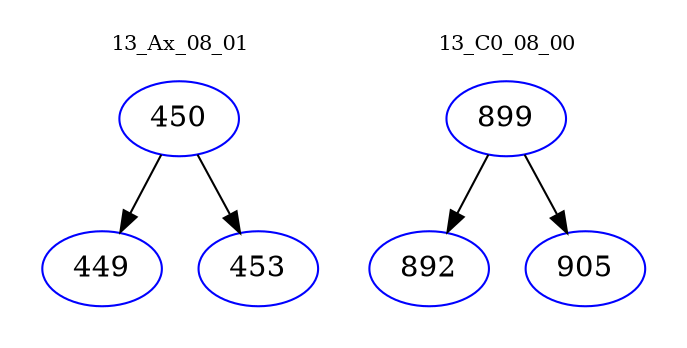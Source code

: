 digraph{
subgraph cluster_0 {
color = white
label = "13_Ax_08_01";
fontsize=10;
T0_450 [label="450", color="blue"]
T0_450 -> T0_449 [color="black"]
T0_449 [label="449", color="blue"]
T0_450 -> T0_453 [color="black"]
T0_453 [label="453", color="blue"]
}
subgraph cluster_1 {
color = white
label = "13_C0_08_00";
fontsize=10;
T1_899 [label="899", color="blue"]
T1_899 -> T1_892 [color="black"]
T1_892 [label="892", color="blue"]
T1_899 -> T1_905 [color="black"]
T1_905 [label="905", color="blue"]
}
}
